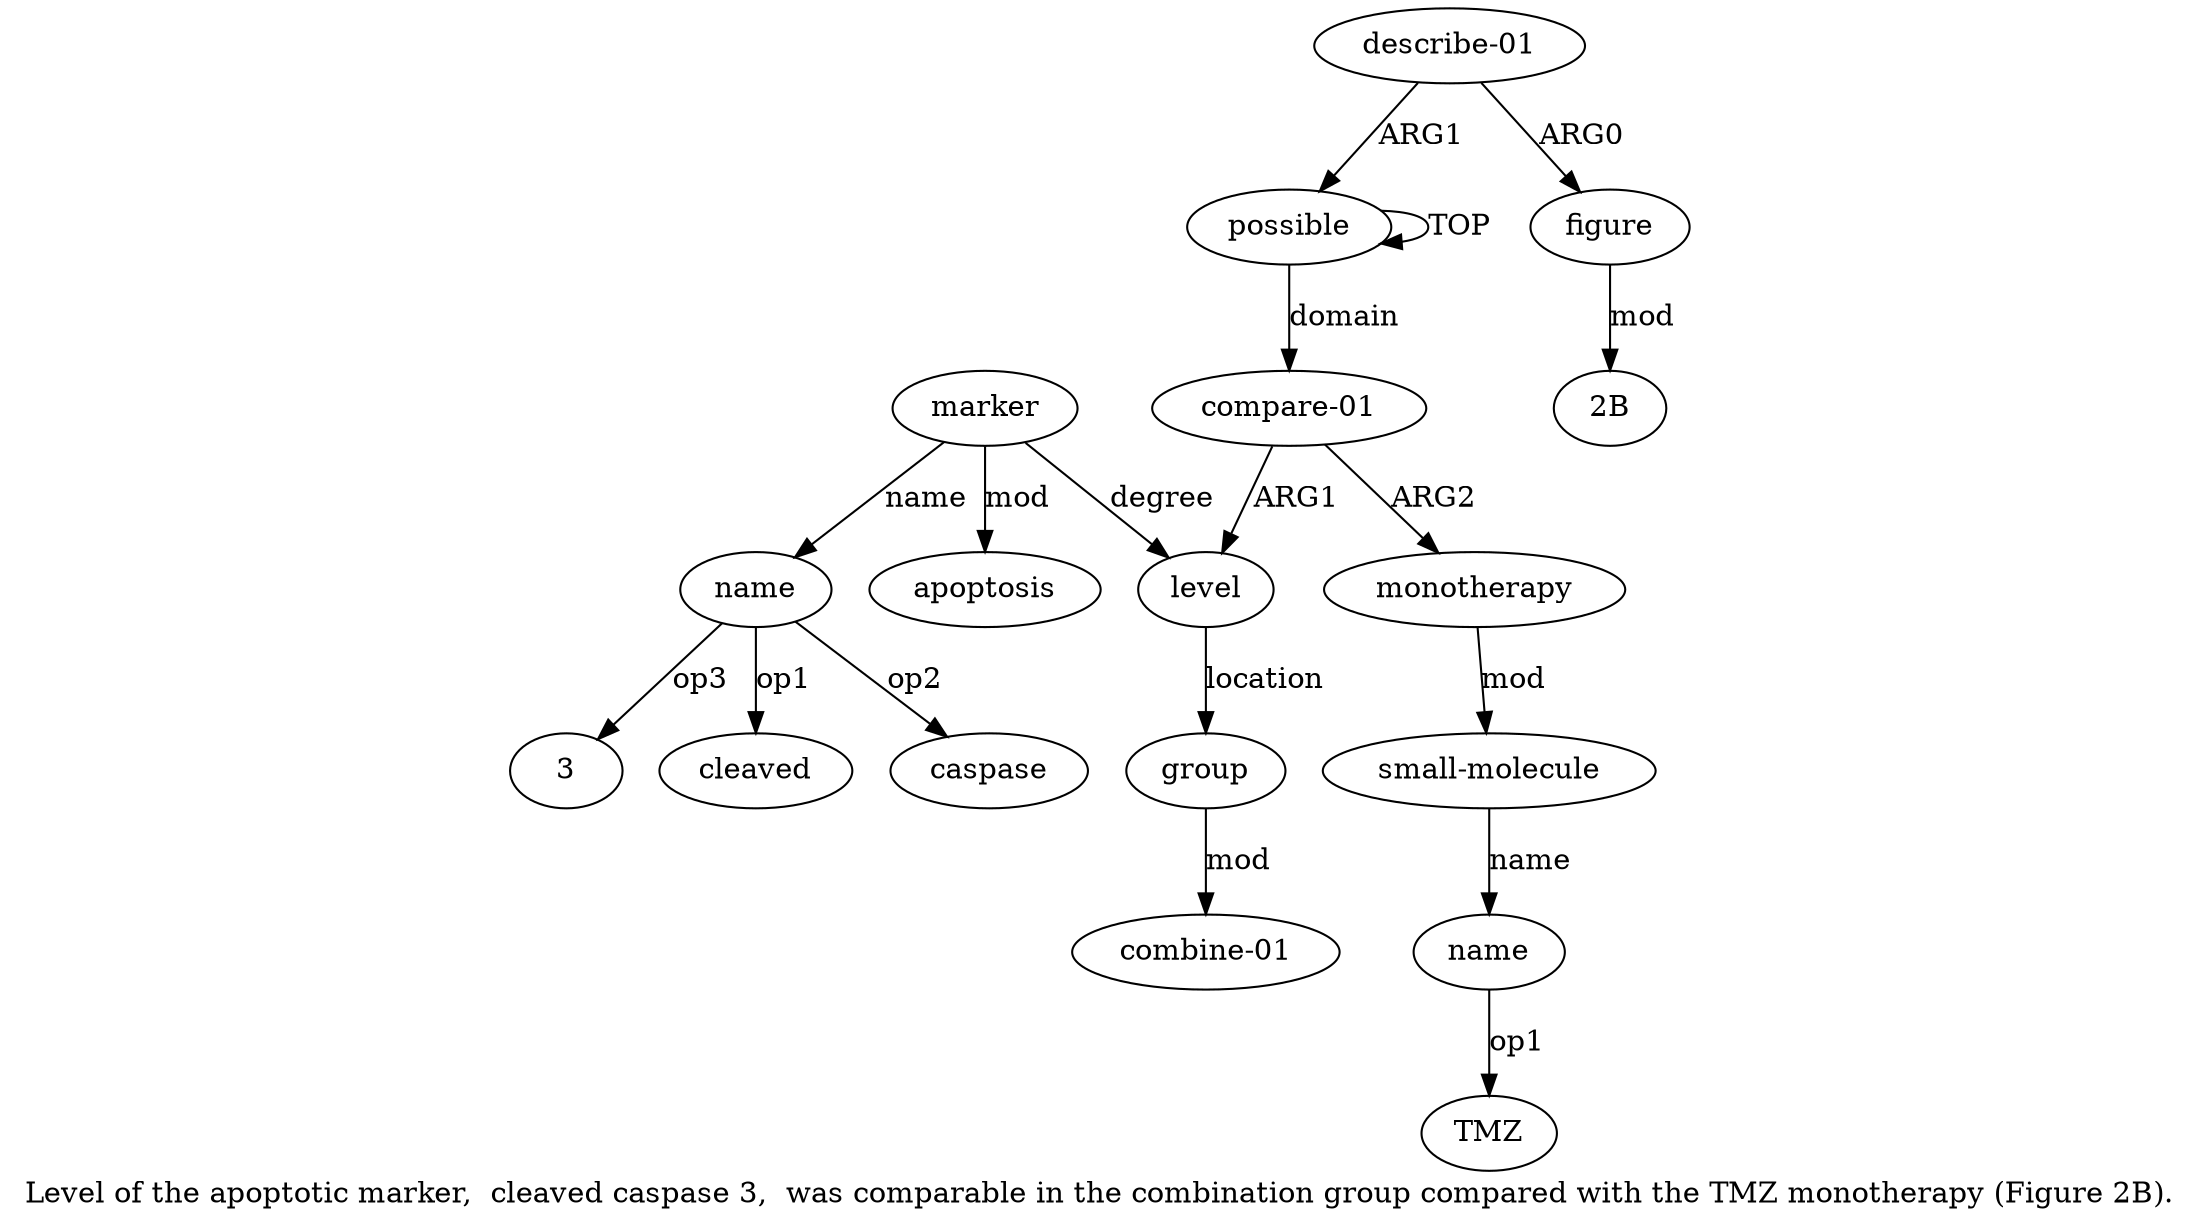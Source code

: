 digraph  {
	graph [label="Level of the apoptotic marker,  cleaved caspase 3,  was comparable in the combination group compared with the TMZ monotherapy (Figure \
2B)."];
	node [label="\N"];
	"a6 caspase"	 [color=black,
		gold_ind=-1,
		gold_label=caspase,
		label=caspase,
		test_ind=-1,
		test_label=caspase];
	a11	 [color=black,
		gold_ind=11,
		gold_label="small-molecule",
		label="small-molecule",
		test_ind=11,
		test_label="small-molecule"];
	a12	 [color=black,
		gold_ind=12,
		gold_label=name,
		label=name,
		test_ind=12,
		test_label=name];
	a11 -> a12 [key=0,
	color=black,
	gold_label=name,
	label=name,
	test_label=name];
a10 [color=black,
	gold_ind=10,
	gold_label=monotherapy,
	label=monotherapy,
	test_ind=10,
	test_label=monotherapy];
a10 -> a11 [key=0,
color=black,
gold_label=mod,
label=mod,
test_label=mod];
"a2 2B" [color=black,
gold_ind=-1,
gold_label="2B",
label="2B",
test_ind=-1,
test_label="2B"];
"a12 TMZ" [color=black,
gold_ind=-1,
gold_label=TMZ,
label=TMZ,
test_ind=-1,
test_label=TMZ];
a12 -> "a12 TMZ" [key=0,
color=black,
gold_label=op1,
label=op1,
test_label=op1];
"a6 3" [color=black,
gold_ind=-1,
gold_label=3,
label=3,
test_ind=-1,
test_label=3];
a1 [color=black,
gold_ind=1,
gold_label="describe-01",
label="describe-01",
test_ind=1,
test_label="describe-01"];
a0 [color=black,
gold_ind=0,
gold_label=possible,
label=possible,
test_ind=0,
test_label=possible];
a1 -> a0 [key=0,
color=black,
gold_label=ARG1,
label=ARG1,
test_label=ARG1];
a2 [color=black,
gold_ind=2,
gold_label=figure,
label=figure,
test_ind=2,
test_label=figure];
a1 -> a2 [key=0,
color=black,
gold_label=ARG0,
label=ARG0,
test_label=ARG0];
a0 -> a0 [key=0,
color=black,
gold_label=TOP,
label=TOP,
test_label=TOP];
a3 [color=black,
gold_ind=3,
gold_label="compare-01",
label="compare-01",
test_ind=3,
test_label="compare-01"];
a0 -> a3 [key=0,
color=black,
gold_label=domain,
label=domain,
test_label=domain];
a3 -> a10 [key=0,
color=black,
gold_label=ARG2,
label=ARG2,
test_label=ARG2];
a4 [color=black,
gold_ind=4,
gold_label=level,
label=level,
test_ind=4,
test_label=level];
a3 -> a4 [key=0,
color=black,
gold_label=ARG1,
label=ARG1,
test_label=ARG1];
a2 -> "a2 2B" [key=0,
color=black,
gold_label=mod,
label=mod,
test_label=mod];
a5 [color=black,
gold_ind=5,
gold_label=marker,
label=marker,
test_ind=5,
test_label=marker];
a5 -> a4 [key=0,
color=black,
gold_label=degree,
label=degree,
test_label=degree];
a7 [color=black,
gold_ind=7,
gold_label=apoptosis,
label=apoptosis,
test_ind=7,
test_label=apoptosis];
a5 -> a7 [key=0,
color=black,
gold_label=mod,
label=mod,
test_label=mod];
a6 [color=black,
gold_ind=6,
gold_label=name,
label=name,
test_ind=6,
test_label=name];
a5 -> a6 [key=0,
color=black,
gold_label=name,
label=name,
test_label=name];
a8 [color=black,
gold_ind=8,
gold_label=group,
label=group,
test_ind=8,
test_label=group];
a4 -> a8 [key=0,
color=black,
gold_label=location,
label=location,
test_label=location];
a6 -> "a6 caspase" [key=0,
color=black,
gold_label=op2,
label=op2,
test_label=op2];
a6 -> "a6 3" [key=0,
color=black,
gold_label=op3,
label=op3,
test_label=op3];
"a6 cleaved" [color=black,
gold_ind=-1,
gold_label=cleaved,
label=cleaved,
test_ind=-1,
test_label=cleaved];
a6 -> "a6 cleaved" [key=0,
color=black,
gold_label=op1,
label=op1,
test_label=op1];
a9 [color=black,
gold_ind=9,
gold_label="combine-01",
label="combine-01",
test_ind=9,
test_label="combine-01"];
a8 -> a9 [key=0,
color=black,
gold_label=mod,
label=mod,
test_label=mod];
}
